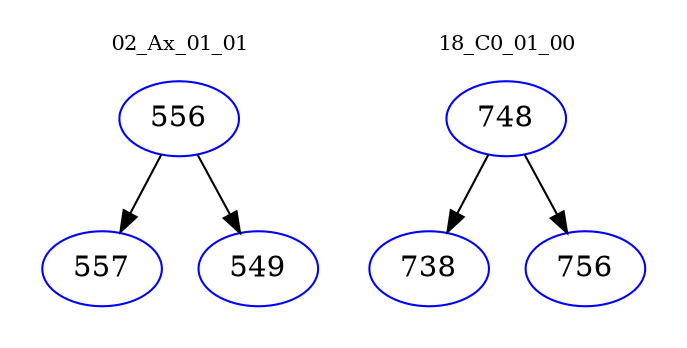digraph{
subgraph cluster_0 {
color = white
label = "02_Ax_01_01";
fontsize=10;
T0_556 [label="556", color="blue"]
T0_556 -> T0_557 [color="black"]
T0_557 [label="557", color="blue"]
T0_556 -> T0_549 [color="black"]
T0_549 [label="549", color="blue"]
}
subgraph cluster_1 {
color = white
label = "18_C0_01_00";
fontsize=10;
T1_748 [label="748", color="blue"]
T1_748 -> T1_738 [color="black"]
T1_738 [label="738", color="blue"]
T1_748 -> T1_756 [color="black"]
T1_756 [label="756", color="blue"]
}
}
